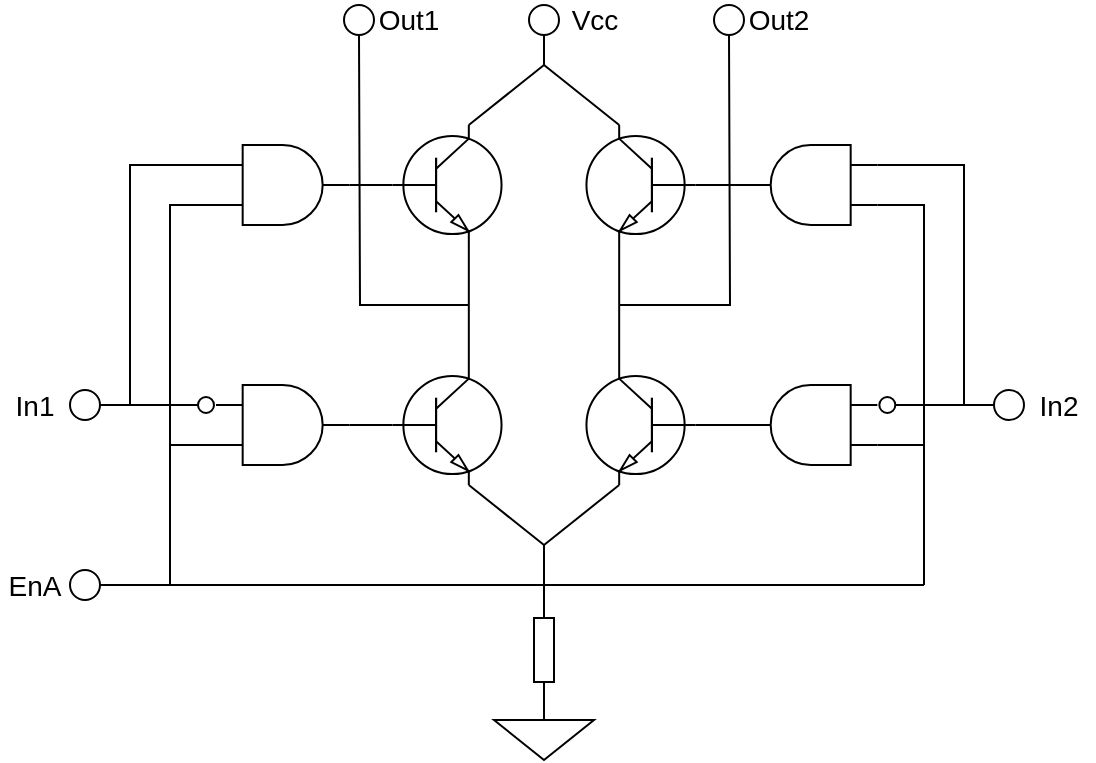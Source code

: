 <mxfile version="24.2.7" type="device">
  <diagram name="Stránka-1" id="LfHyqBBUtkDqjg4pTFUG">
    <mxGraphModel dx="1188" dy="654" grid="1" gridSize="10" guides="1" tooltips="1" connect="1" arrows="1" fold="1" page="1" pageScale="1" pageWidth="600" pageHeight="400" math="0" shadow="0">
      <root>
        <mxCell id="0" />
        <mxCell id="1" parent="0" />
        <mxCell id="Z2LzsEI6v00rcgcjW4Fa-3" value="" style="verticalLabelPosition=bottom;shadow=0;dashed=0;align=center;html=1;verticalAlign=top;strokeWidth=1;shape=ellipse;perimeter=ellipsePerimeter;" parent="1" vertex="1">
          <mxGeometry x="62" y="205" width="15" height="15" as="geometry" />
        </mxCell>
        <mxCell id="Z2LzsEI6v00rcgcjW4Fa-4" value="" style="verticalLabelPosition=bottom;shadow=0;dashed=0;align=center;html=1;verticalAlign=top;shape=mxgraph.electrical.transistors.npn_transistor_1;" parent="1" vertex="1">
          <mxGeometry x="222" y="72.5" width="57" height="60" as="geometry" />
        </mxCell>
        <mxCell id="Z2LzsEI6v00rcgcjW4Fa-5" value="" style="pointerEvents=1;verticalLabelPosition=bottom;shadow=0;dashed=0;align=center;html=1;verticalAlign=top;shape=mxgraph.electrical.resistors.resistor_1;direction=south;" parent="1" vertex="1">
          <mxGeometry x="294" y="310" width="10" height="50" as="geometry" />
        </mxCell>
        <mxCell id="Z2LzsEI6v00rcgcjW4Fa-6" value="" style="verticalLabelPosition=bottom;shadow=0;dashed=0;align=center;html=1;verticalAlign=top;shape=mxgraph.electrical.logic_gates.logic_gate;operation=and;" parent="1" vertex="1">
          <mxGeometry x="135" y="82.5" width="66.67" height="40" as="geometry" />
        </mxCell>
        <mxCell id="Z2LzsEI6v00rcgcjW4Fa-8" value="" style="verticalLabelPosition=bottom;shadow=0;dashed=0;align=center;html=1;verticalAlign=top;shape=mxgraph.electrical.logic_gates.logic_gate;operation=and;" parent="1" vertex="1">
          <mxGeometry x="135" y="202.5" width="66.67" height="40" as="geometry" />
        </mxCell>
        <mxCell id="Z2LzsEI6v00rcgcjW4Fa-11" value="" style="verticalLabelPosition=bottom;shadow=0;dashed=0;align=center;html=1;verticalAlign=top;shape=mxgraph.electrical.transistors.npn_transistor_1;" parent="1" vertex="1">
          <mxGeometry x="222" y="192.5" width="57" height="60" as="geometry" />
        </mxCell>
        <mxCell id="Z2LzsEI6v00rcgcjW4Fa-15" value="" style="verticalLabelPosition=bottom;shadow=0;dashed=0;align=center;html=1;verticalAlign=top;strokeWidth=1;shape=ellipse;perimeter=ellipsePerimeter;" parent="1" vertex="1">
          <mxGeometry x="524" y="205" width="15" height="15" as="geometry" />
        </mxCell>
        <mxCell id="Z2LzsEI6v00rcgcjW4Fa-16" value="" style="verticalLabelPosition=bottom;shadow=0;dashed=0;align=center;html=1;verticalAlign=top;strokeWidth=1;shape=ellipse;perimeter=ellipsePerimeter;" parent="1" vertex="1">
          <mxGeometry x="62" y="295" width="15" height="15" as="geometry" />
        </mxCell>
        <mxCell id="Z2LzsEI6v00rcgcjW4Fa-17" value="In1" style="text;html=1;strokeColor=none;fillColor=none;align=center;verticalAlign=middle;whiteSpace=wrap;rounded=0;fontSize=14;" parent="1" vertex="1">
          <mxGeometry x="27" y="202.5" width="35" height="20" as="geometry" />
        </mxCell>
        <mxCell id="Z2LzsEI6v00rcgcjW4Fa-18" value="&lt;font style=&quot;font-size: 14px;&quot;&gt;EnA&lt;/font&gt;" style="text;html=1;strokeColor=none;fillColor=none;align=center;verticalAlign=middle;whiteSpace=wrap;rounded=0;fontSize=14;" parent="1" vertex="1">
          <mxGeometry x="27" y="292.5" width="35" height="20" as="geometry" />
        </mxCell>
        <mxCell id="Z2LzsEI6v00rcgcjW4Fa-19" value="In2" style="text;html=1;strokeColor=none;fillColor=none;align=center;verticalAlign=middle;whiteSpace=wrap;rounded=0;fontSize=14;" parent="1" vertex="1">
          <mxGeometry x="539" y="202.5" width="35" height="20" as="geometry" />
        </mxCell>
        <mxCell id="Z2LzsEI6v00rcgcjW4Fa-20" value="" style="endArrow=none;html=1;rounded=0;entryX=0.1;entryY=0.5;entryDx=0;entryDy=0;entryPerimeter=0;exitX=1;exitY=0.5;exitDx=0;exitDy=0;" parent="1" source="Z2LzsEI6v00rcgcjW4Fa-3" target="Z2LzsEI6v00rcgcjW4Fa-21" edge="1">
          <mxGeometry width="50" height="50" relative="1" as="geometry">
            <mxPoint x="42" y="212.5" as="sourcePoint" />
            <mxPoint x="72" y="242.5" as="targetPoint" />
          </mxGeometry>
        </mxCell>
        <mxCell id="Z2LzsEI6v00rcgcjW4Fa-21" value="" style="verticalLabelPosition=bottom;shadow=0;dashed=0;align=center;html=1;verticalAlign=top;shape=mxgraph.electrical.logic_gates.inverting_contact;" parent="1" vertex="1">
          <mxGeometry x="125" y="207.5" width="10" height="10" as="geometry" />
        </mxCell>
        <mxCell id="Z2LzsEI6v00rcgcjW4Fa-22" value="" style="endArrow=none;html=1;rounded=0;entryX=0;entryY=0.25;entryDx=0;entryDy=0;entryPerimeter=0;" parent="1" target="Z2LzsEI6v00rcgcjW4Fa-6" edge="1">
          <mxGeometry width="50" height="50" relative="1" as="geometry">
            <mxPoint x="92" y="212.5" as="sourcePoint" />
            <mxPoint x="122" y="242.5" as="targetPoint" />
            <Array as="points">
              <mxPoint x="92" y="92.5" />
            </Array>
          </mxGeometry>
        </mxCell>
        <mxCell id="Z2LzsEI6v00rcgcjW4Fa-23" value="" style="endArrow=none;html=1;rounded=0;entryX=0;entryY=0.75;entryDx=0;entryDy=0;entryPerimeter=0;" parent="1" target="Z2LzsEI6v00rcgcjW4Fa-6" edge="1">
          <mxGeometry width="50" height="50" relative="1" as="geometry">
            <mxPoint x="112" y="302.5" as="sourcePoint" />
            <mxPoint x="122" y="122.5" as="targetPoint" />
            <Array as="points">
              <mxPoint x="112" y="112.5" />
            </Array>
          </mxGeometry>
        </mxCell>
        <mxCell id="Z2LzsEI6v00rcgcjW4Fa-24" value="" style="endArrow=none;html=1;rounded=0;exitX=1;exitY=0.5;exitDx=0;exitDy=0;" parent="1" source="Z2LzsEI6v00rcgcjW4Fa-16" edge="1">
          <mxGeometry width="50" height="50" relative="1" as="geometry">
            <mxPoint x="49" y="332.5" as="sourcePoint" />
            <mxPoint x="489" y="302.5" as="targetPoint" />
          </mxGeometry>
        </mxCell>
        <mxCell id="Z2LzsEI6v00rcgcjW4Fa-25" value="" style="endArrow=none;html=1;rounded=0;entryX=0;entryY=0.75;entryDx=0;entryDy=0;entryPerimeter=0;" parent="1" target="Z2LzsEI6v00rcgcjW4Fa-8" edge="1">
          <mxGeometry width="50" height="50" relative="1" as="geometry">
            <mxPoint x="112" y="232.5" as="sourcePoint" />
            <mxPoint x="92" y="232.5" as="targetPoint" />
          </mxGeometry>
        </mxCell>
        <mxCell id="Z2LzsEI6v00rcgcjW4Fa-26" value="" style="endArrow=none;html=1;rounded=0;entryX=0;entryY=0.5;entryDx=0;entryDy=0;entryPerimeter=0;exitX=1;exitY=0.5;exitDx=0;exitDy=0;exitPerimeter=0;" parent="1" source="Z2LzsEI6v00rcgcjW4Fa-6" target="Z2LzsEI6v00rcgcjW4Fa-4" edge="1">
          <mxGeometry width="50" height="50" relative="1" as="geometry">
            <mxPoint x="202" y="132.5" as="sourcePoint" />
            <mxPoint x="242" y="142.5" as="targetPoint" />
          </mxGeometry>
        </mxCell>
        <mxCell id="Z2LzsEI6v00rcgcjW4Fa-27" value="" style="endArrow=none;html=1;rounded=0;entryX=0;entryY=0.5;entryDx=0;entryDy=0;entryPerimeter=0;exitX=1;exitY=0.5;exitDx=0;exitDy=0;exitPerimeter=0;" parent="1" source="Z2LzsEI6v00rcgcjW4Fa-8" target="Z2LzsEI6v00rcgcjW4Fa-11" edge="1">
          <mxGeometry width="50" height="50" relative="1" as="geometry">
            <mxPoint x="192" y="182.5" as="sourcePoint" />
            <mxPoint x="213" y="182.5" as="targetPoint" />
          </mxGeometry>
        </mxCell>
        <mxCell id="Z2LzsEI6v00rcgcjW4Fa-44" value="" style="verticalLabelPosition=bottom;shadow=0;dashed=0;align=center;html=1;verticalAlign=top;shape=mxgraph.electrical.transistors.npn_transistor_1;flipH=1;" parent="1" vertex="1">
          <mxGeometry x="319" y="72.5" width="57" height="60" as="geometry" />
        </mxCell>
        <mxCell id="Z2LzsEI6v00rcgcjW4Fa-45" value="" style="verticalLabelPosition=bottom;shadow=0;dashed=0;align=center;html=1;verticalAlign=top;shape=mxgraph.electrical.transistors.npn_transistor_1;flipH=1;" parent="1" vertex="1">
          <mxGeometry x="319" y="192.5" width="57" height="60" as="geometry" />
        </mxCell>
        <mxCell id="Z2LzsEI6v00rcgcjW4Fa-46" value="" style="verticalLabelPosition=bottom;shadow=0;dashed=0;align=center;html=1;verticalAlign=top;shape=mxgraph.electrical.logic_gates.logic_gate;operation=and;flipH=1;" parent="1" vertex="1">
          <mxGeometry x="399" y="202.5" width="66.67" height="40" as="geometry" />
        </mxCell>
        <mxCell id="Z2LzsEI6v00rcgcjW4Fa-47" value="" style="verticalLabelPosition=bottom;shadow=0;dashed=0;align=center;html=1;verticalAlign=top;shape=mxgraph.electrical.logic_gates.logic_gate;operation=and;flipH=1;" parent="1" vertex="1">
          <mxGeometry x="399" y="82.5" width="66.67" height="40" as="geometry" />
        </mxCell>
        <mxCell id="Z2LzsEI6v00rcgcjW4Fa-48" value="" style="endArrow=none;html=1;rounded=0;entryX=1;entryY=0.5;entryDx=0;entryDy=0;entryPerimeter=0;exitX=0;exitY=0.5;exitDx=0;exitDy=0;exitPerimeter=0;" parent="1" source="Z2LzsEI6v00rcgcjW4Fa-44" target="Z2LzsEI6v00rcgcjW4Fa-47" edge="1">
          <mxGeometry width="50" height="50" relative="1" as="geometry">
            <mxPoint x="369" y="192.5" as="sourcePoint" />
            <mxPoint x="419" y="142.5" as="targetPoint" />
          </mxGeometry>
        </mxCell>
        <mxCell id="Z2LzsEI6v00rcgcjW4Fa-49" value="" style="endArrow=none;html=1;rounded=0;entryX=1;entryY=0.5;entryDx=0;entryDy=0;entryPerimeter=0;exitX=0;exitY=0.5;exitDx=0;exitDy=0;exitPerimeter=0;" parent="1" source="Z2LzsEI6v00rcgcjW4Fa-45" target="Z2LzsEI6v00rcgcjW4Fa-46" edge="1">
          <mxGeometry width="50" height="50" relative="1" as="geometry">
            <mxPoint x="385" y="112.5" as="sourcePoint" />
            <mxPoint x="409" y="112.5" as="targetPoint" />
          </mxGeometry>
        </mxCell>
        <mxCell id="Z2LzsEI6v00rcgcjW4Fa-50" value="" style="verticalLabelPosition=bottom;shadow=0;dashed=0;align=center;html=1;verticalAlign=top;shape=mxgraph.electrical.logic_gates.inverting_contact;" parent="1" vertex="1">
          <mxGeometry x="465.67" y="207.5" width="10" height="10" as="geometry" />
        </mxCell>
        <mxCell id="Z2LzsEI6v00rcgcjW4Fa-52" value="" style="endArrow=none;html=1;rounded=0;entryX=0;entryY=0.75;entryDx=0;entryDy=0;entryPerimeter=0;" parent="1" target="Z2LzsEI6v00rcgcjW4Fa-47" edge="1">
          <mxGeometry width="50" height="50" relative="1" as="geometry">
            <mxPoint x="489" y="302.5" as="sourcePoint" />
            <mxPoint x="499" y="82.5" as="targetPoint" />
            <Array as="points">
              <mxPoint x="489" y="112.5" />
            </Array>
          </mxGeometry>
        </mxCell>
        <mxCell id="Z2LzsEI6v00rcgcjW4Fa-53" value="" style="endArrow=none;html=1;rounded=0;entryX=0;entryY=0.25;entryDx=0;entryDy=0;entryPerimeter=0;" parent="1" target="Z2LzsEI6v00rcgcjW4Fa-47" edge="1">
          <mxGeometry width="50" height="50" relative="1" as="geometry">
            <mxPoint x="509" y="212.5" as="sourcePoint" />
            <mxPoint x="449" y="142.5" as="targetPoint" />
            <Array as="points">
              <mxPoint x="509" y="92.5" />
            </Array>
          </mxGeometry>
        </mxCell>
        <mxCell id="Z2LzsEI6v00rcgcjW4Fa-55" value="" style="endArrow=none;html=1;rounded=0;exitX=0.9;exitY=0.5;exitDx=0;exitDy=0;exitPerimeter=0;entryX=0;entryY=0.5;entryDx=0;entryDy=0;" parent="1" source="Z2LzsEI6v00rcgcjW4Fa-50" target="Z2LzsEI6v00rcgcjW4Fa-15" edge="1">
          <mxGeometry width="50" height="50" relative="1" as="geometry">
            <mxPoint x="449" y="292.5" as="sourcePoint" />
            <mxPoint x="499" y="242.5" as="targetPoint" />
          </mxGeometry>
        </mxCell>
        <mxCell id="Z2LzsEI6v00rcgcjW4Fa-56" value="" style="endArrow=none;html=1;rounded=0;entryX=0;entryY=0.75;entryDx=0;entryDy=0;entryPerimeter=0;" parent="1" target="Z2LzsEI6v00rcgcjW4Fa-46" edge="1">
          <mxGeometry width="50" height="50" relative="1" as="geometry">
            <mxPoint x="489" y="232.5" as="sourcePoint" />
            <mxPoint x="469" y="252.5" as="targetPoint" />
          </mxGeometry>
        </mxCell>
        <mxCell id="Z2LzsEI6v00rcgcjW4Fa-62" value="" style="endArrow=none;html=1;rounded=0;entryX=0;entryY=0.5;entryDx=0;entryDy=0;entryPerimeter=0;" parent="1" target="Z2LzsEI6v00rcgcjW4Fa-5" edge="1">
          <mxGeometry width="50" height="50" relative="1" as="geometry">
            <mxPoint x="299" y="282.5" as="sourcePoint" />
            <mxPoint x="269" y="342.5" as="targetPoint" />
          </mxGeometry>
        </mxCell>
        <mxCell id="Z2LzsEI6v00rcgcjW4Fa-63" value="" style="pointerEvents=1;verticalLabelPosition=bottom;shadow=0;dashed=0;align=center;html=1;verticalAlign=top;shape=mxgraph.electrical.signal_sources.signal_ground;" parent="1" vertex="1">
          <mxGeometry x="274" y="360" width="50" height="30" as="geometry" />
        </mxCell>
        <mxCell id="Z2LzsEI6v00rcgcjW4Fa-64" value="" style="verticalLabelPosition=bottom;shadow=0;dashed=0;align=center;html=1;verticalAlign=top;strokeWidth=1;shape=ellipse;perimeter=ellipsePerimeter;" parent="1" vertex="1">
          <mxGeometry x="291.5" y="12.5" width="15" height="15" as="geometry" />
        </mxCell>
        <mxCell id="Z2LzsEI6v00rcgcjW4Fa-68" value="" style="endArrow=none;html=1;rounded=0;entryX=0.7;entryY=1;entryDx=0;entryDy=0;entryPerimeter=0;" parent="1" target="Z2LzsEI6v00rcgcjW4Fa-11" edge="1">
          <mxGeometry width="50" height="50" relative="1" as="geometry">
            <mxPoint x="299" y="282.5" as="sourcePoint" />
            <mxPoint x="259" y="272.5" as="targetPoint" />
          </mxGeometry>
        </mxCell>
        <mxCell id="Z2LzsEI6v00rcgcjW4Fa-69" value="" style="endArrow=none;html=1;rounded=0;exitX=0.7;exitY=1;exitDx=0;exitDy=0;exitPerimeter=0;" parent="1" source="Z2LzsEI6v00rcgcjW4Fa-45" edge="1">
          <mxGeometry width="50" height="50" relative="1" as="geometry">
            <mxPoint x="309" y="292.5" as="sourcePoint" />
            <mxPoint x="299" y="282.5" as="targetPoint" />
          </mxGeometry>
        </mxCell>
        <mxCell id="Z2LzsEI6v00rcgcjW4Fa-70" value="" style="endArrow=none;html=1;rounded=0;entryX=0.7;entryY=1;entryDx=0;entryDy=0;entryPerimeter=0;exitX=0.7;exitY=0;exitDx=0;exitDy=0;exitPerimeter=0;" parent="1" source="Z2LzsEI6v00rcgcjW4Fa-45" target="Z2LzsEI6v00rcgcjW4Fa-44" edge="1">
          <mxGeometry width="50" height="50" relative="1" as="geometry">
            <mxPoint x="289" y="202.5" as="sourcePoint" />
            <mxPoint x="339" y="152.5" as="targetPoint" />
          </mxGeometry>
        </mxCell>
        <mxCell id="Z2LzsEI6v00rcgcjW4Fa-71" value="" style="endArrow=none;html=1;rounded=0;entryX=0.7;entryY=1;entryDx=0;entryDy=0;entryPerimeter=0;exitX=0.7;exitY=0;exitDx=0;exitDy=0;exitPerimeter=0;" parent="1" source="Z2LzsEI6v00rcgcjW4Fa-11" target="Z2LzsEI6v00rcgcjW4Fa-4" edge="1">
          <mxGeometry width="50" height="50" relative="1" as="geometry">
            <mxPoint x="279" y="192.5" as="sourcePoint" />
            <mxPoint x="279" y="132.5" as="targetPoint" />
          </mxGeometry>
        </mxCell>
        <mxCell id="Z2LzsEI6v00rcgcjW4Fa-72" value="" style="endArrow=none;html=1;rounded=0;exitX=0.5;exitY=1;exitDx=0;exitDy=0;" parent="1" source="Z2LzsEI6v00rcgcjW4Fa-78" edge="1">
          <mxGeometry width="50" height="50" relative="1" as="geometry">
            <mxPoint x="209" y="32.5" as="sourcePoint" />
            <mxPoint x="261" y="162.5" as="targetPoint" />
            <Array as="points">
              <mxPoint x="207" y="162.5" />
            </Array>
          </mxGeometry>
        </mxCell>
        <mxCell id="Z2LzsEI6v00rcgcjW4Fa-73" value="" style="endArrow=none;html=1;rounded=0;entryX=0.7;entryY=0;entryDx=0;entryDy=0;entryPerimeter=0;" parent="1" target="Z2LzsEI6v00rcgcjW4Fa-4" edge="1">
          <mxGeometry width="50" height="50" relative="1" as="geometry">
            <mxPoint x="299" y="42.5" as="sourcePoint" />
            <mxPoint x="319" y="52.5" as="targetPoint" />
          </mxGeometry>
        </mxCell>
        <mxCell id="Z2LzsEI6v00rcgcjW4Fa-74" value="" style="endArrow=none;html=1;rounded=0;entryX=0.7;entryY=0;entryDx=0;entryDy=0;entryPerimeter=0;" parent="1" target="Z2LzsEI6v00rcgcjW4Fa-44" edge="1">
          <mxGeometry width="50" height="50" relative="1" as="geometry">
            <mxPoint x="299" y="42.5" as="sourcePoint" />
            <mxPoint x="271" y="82.5" as="targetPoint" />
          </mxGeometry>
        </mxCell>
        <mxCell id="Z2LzsEI6v00rcgcjW4Fa-75" value="" style="endArrow=none;html=1;rounded=0;entryX=0.5;entryY=1;entryDx=0;entryDy=0;" parent="1" target="Z2LzsEI6v00rcgcjW4Fa-64" edge="1">
          <mxGeometry width="50" height="50" relative="1" as="geometry">
            <mxPoint x="299" y="42.5" as="sourcePoint" />
            <mxPoint x="329" y="42.5" as="targetPoint" />
          </mxGeometry>
        </mxCell>
        <mxCell id="Z2LzsEI6v00rcgcjW4Fa-77" value="Vcc" style="text;html=1;strokeColor=none;fillColor=none;align=center;verticalAlign=middle;whiteSpace=wrap;rounded=0;fontSize=14;" parent="1" vertex="1">
          <mxGeometry x="306.5" y="10" width="35" height="20" as="geometry" />
        </mxCell>
        <mxCell id="Z2LzsEI6v00rcgcjW4Fa-78" value="" style="verticalLabelPosition=bottom;shadow=0;dashed=0;align=center;html=1;verticalAlign=top;strokeWidth=1;shape=ellipse;perimeter=ellipsePerimeter;" parent="1" vertex="1">
          <mxGeometry x="199" y="12.5" width="15" height="15" as="geometry" />
        </mxCell>
        <mxCell id="Z2LzsEI6v00rcgcjW4Fa-79" value="Out1" style="text;html=1;strokeColor=none;fillColor=none;align=center;verticalAlign=middle;whiteSpace=wrap;rounded=0;fontSize=14;" parent="1" vertex="1">
          <mxGeometry x="214" y="10" width="35" height="20" as="geometry" />
        </mxCell>
        <mxCell id="Z2LzsEI6v00rcgcjW4Fa-80" value="" style="verticalLabelPosition=bottom;shadow=0;dashed=0;align=center;html=1;verticalAlign=top;strokeWidth=1;shape=ellipse;perimeter=ellipsePerimeter;" parent="1" vertex="1">
          <mxGeometry x="384.0" y="12.5" width="15" height="15" as="geometry" />
        </mxCell>
        <mxCell id="Z2LzsEI6v00rcgcjW4Fa-81" value="Out2" style="text;html=1;strokeColor=none;fillColor=none;align=center;verticalAlign=middle;whiteSpace=wrap;rounded=0;fontSize=14;" parent="1" vertex="1">
          <mxGeometry x="399" y="10" width="35" height="20" as="geometry" />
        </mxCell>
        <mxCell id="Z2LzsEI6v00rcgcjW4Fa-82" value="" style="endArrow=none;html=1;rounded=0;exitX=0.5;exitY=1;exitDx=0;exitDy=0;" parent="1" source="Z2LzsEI6v00rcgcjW4Fa-80" edge="1">
          <mxGeometry width="50" height="50" relative="1" as="geometry">
            <mxPoint x="391" y="52.5" as="sourcePoint" />
            <mxPoint x="337" y="162.5" as="targetPoint" />
            <Array as="points">
              <mxPoint x="392" y="162.5" />
            </Array>
          </mxGeometry>
        </mxCell>
      </root>
    </mxGraphModel>
  </diagram>
</mxfile>
